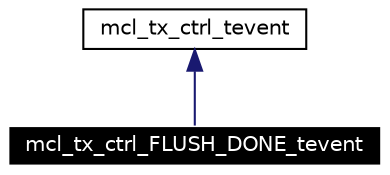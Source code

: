 digraph G
{
  edge [fontname="Helvetica",fontsize=10,labelfontname="Helvetica",labelfontsize=10];
  node [fontname="Helvetica",fontsize=10,shape=record];
  Node167 [label="mcl_tx_ctrl_FLUSH_DONE_tevent",height=0.2,width=0.4,color="white", fillcolor="black", style="filled" fontcolor="white"];
  Node168 -> Node167 [dir=back,color="midnightblue",fontsize=10,style="solid",fontname="Helvetica"];
  Node168 [label="mcl_tx_ctrl_tevent",height=0.2,width=0.4,color="black",URL="$classmcl__tx__ctrl__tevent.html"];
}
